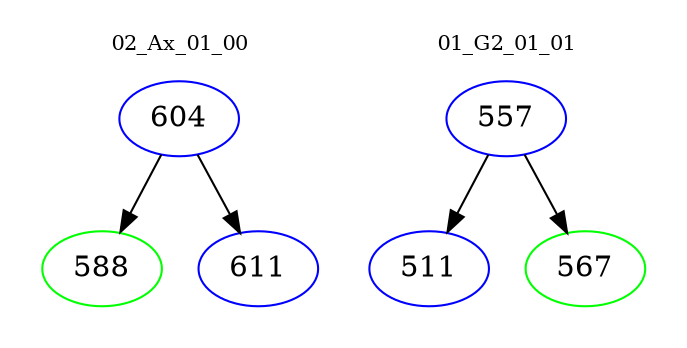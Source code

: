 digraph{
subgraph cluster_0 {
color = white
label = "02_Ax_01_00";
fontsize=10;
T0_604 [label="604", color="blue"]
T0_604 -> T0_588 [color="black"]
T0_588 [label="588", color="green"]
T0_604 -> T0_611 [color="black"]
T0_611 [label="611", color="blue"]
}
subgraph cluster_1 {
color = white
label = "01_G2_01_01";
fontsize=10;
T1_557 [label="557", color="blue"]
T1_557 -> T1_511 [color="black"]
T1_511 [label="511", color="blue"]
T1_557 -> T1_567 [color="black"]
T1_567 [label="567", color="green"]
}
}
